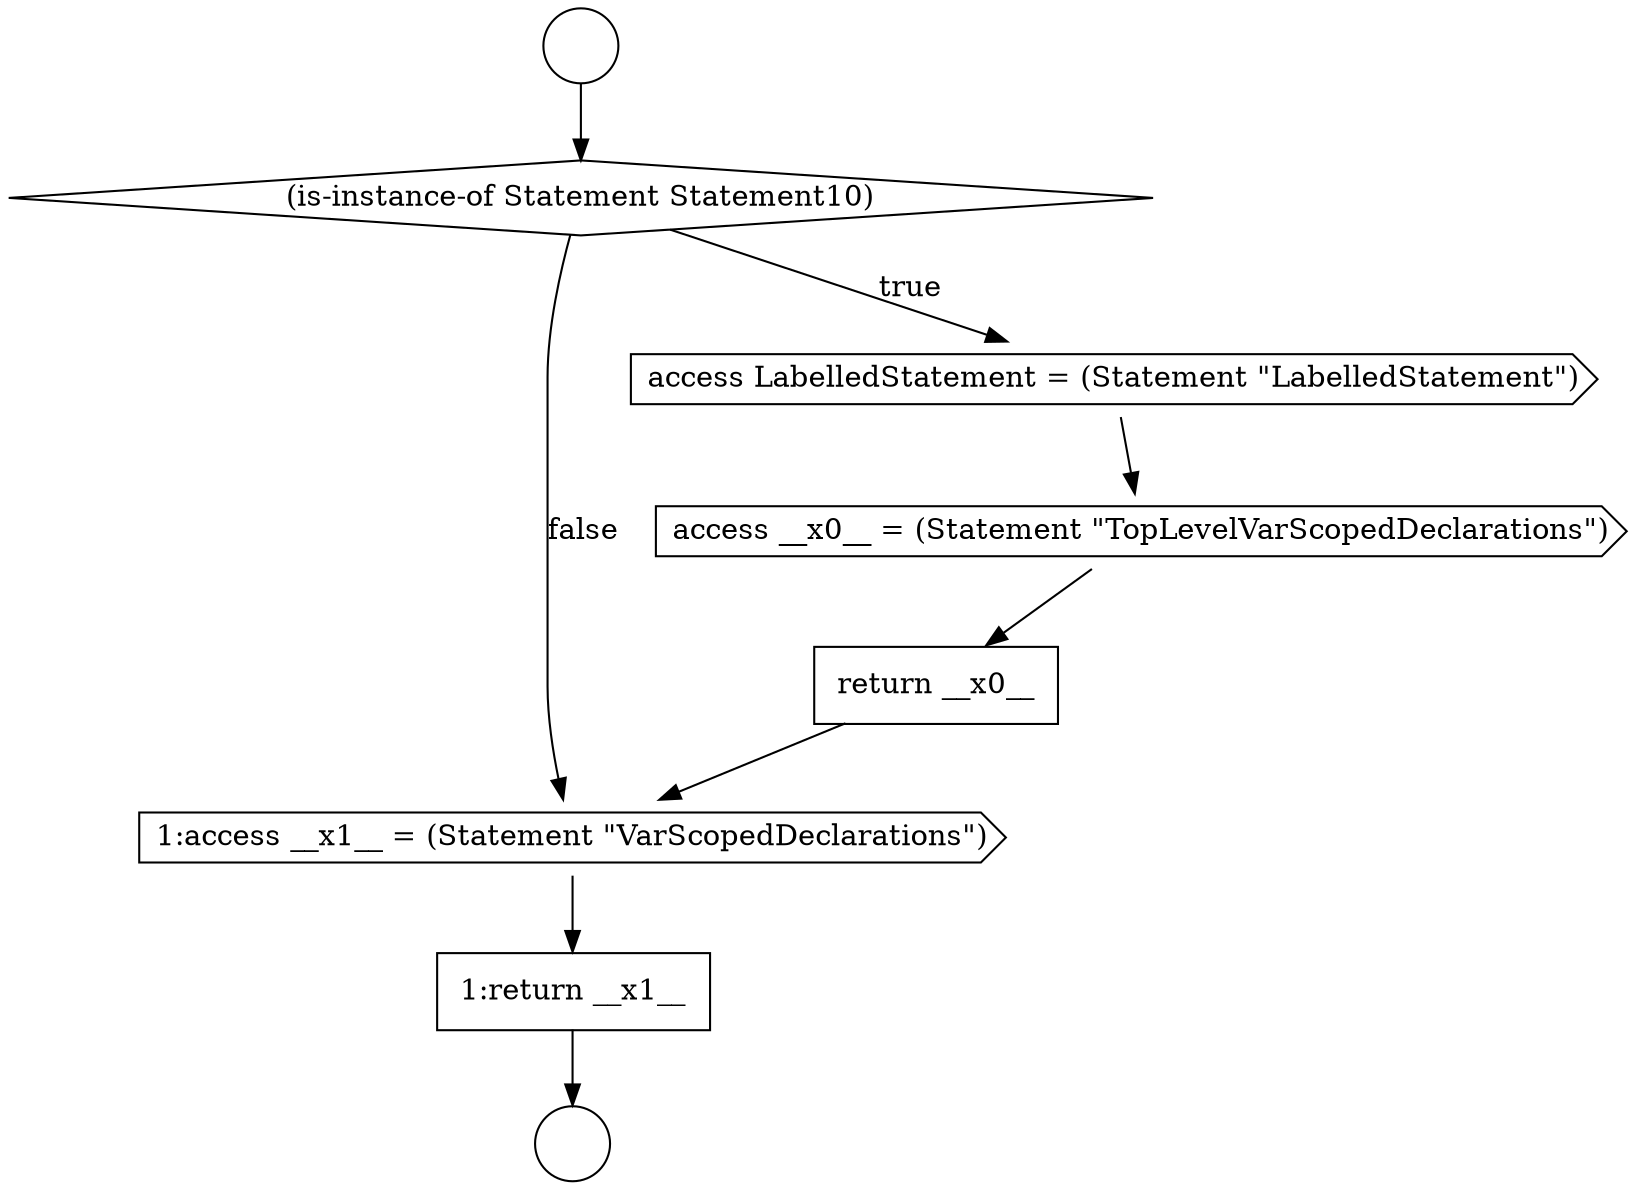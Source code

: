 digraph {
  node7304 [shape=circle label=" " color="black" fillcolor="white" style=filled]
  node7309 [shape=cds, label=<<font color="black">1:access __x1__ = (Statement &quot;VarScopedDeclarations&quot;)</font>> color="black" fillcolor="white" style=filled]
  node7305 [shape=diamond, label=<<font color="black">(is-instance-of Statement Statement10)</font>> color="black" fillcolor="white" style=filled]
  node7308 [shape=none, margin=0, label=<<font color="black">
    <table border="0" cellborder="1" cellspacing="0" cellpadding="10">
      <tr><td align="left">return __x0__</td></tr>
    </table>
  </font>> color="black" fillcolor="white" style=filled]
  node7307 [shape=cds, label=<<font color="black">access __x0__ = (Statement &quot;TopLevelVarScopedDeclarations&quot;)</font>> color="black" fillcolor="white" style=filled]
  node7303 [shape=circle label=" " color="black" fillcolor="white" style=filled]
  node7306 [shape=cds, label=<<font color="black">access LabelledStatement = (Statement &quot;LabelledStatement&quot;)</font>> color="black" fillcolor="white" style=filled]
  node7310 [shape=none, margin=0, label=<<font color="black">
    <table border="0" cellborder="1" cellspacing="0" cellpadding="10">
      <tr><td align="left">1:return __x1__</td></tr>
    </table>
  </font>> color="black" fillcolor="white" style=filled]
  node7310 -> node7304 [ color="black"]
  node7303 -> node7305 [ color="black"]
  node7309 -> node7310 [ color="black"]
  node7307 -> node7308 [ color="black"]
  node7306 -> node7307 [ color="black"]
  node7308 -> node7309 [ color="black"]
  node7305 -> node7306 [label=<<font color="black">true</font>> color="black"]
  node7305 -> node7309 [label=<<font color="black">false</font>> color="black"]
}
